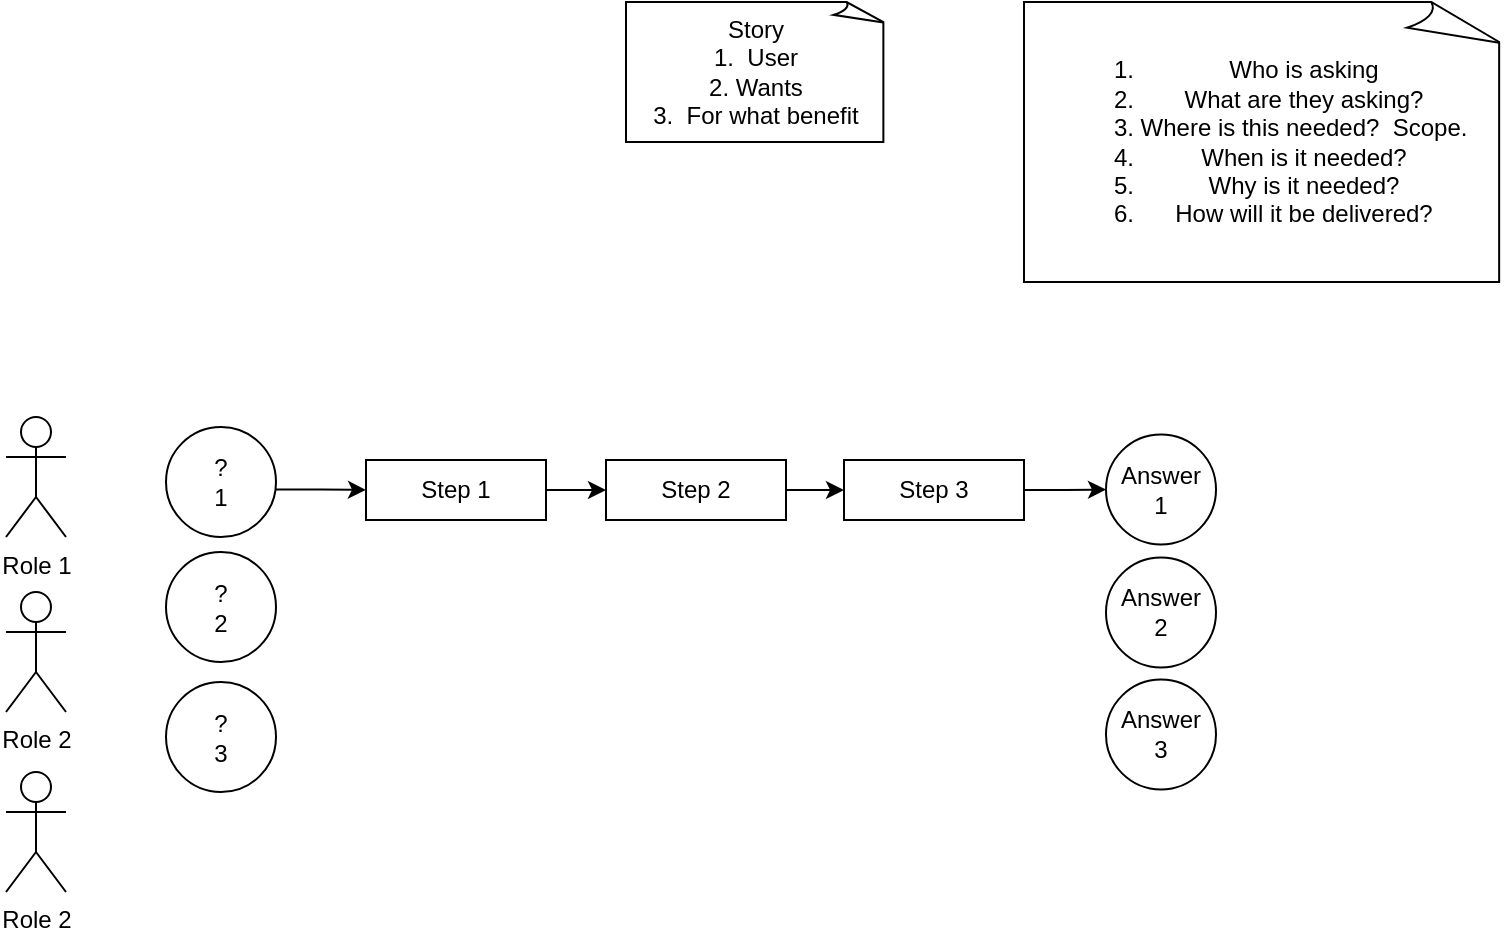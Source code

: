 <mxfile version="24.0.7" type="github" pages="2">
  <diagram name="Project Roles and Questions" id="mvEKeH33gYkc5exR3Xjp">
    <mxGraphModel dx="1462" dy="1708" grid="1" gridSize="10" guides="1" tooltips="1" connect="1" arrows="1" fold="1" page="1" pageScale="1" pageWidth="850" pageHeight="1100" math="0" shadow="0">
      <root>
        <mxCell id="0" />
        <mxCell id="1" parent="0" />
        <mxCell id="aAgDK6z0vsBKXwgvIZQg-9" style="edgeStyle=orthogonalEdgeStyle;rounded=0;orthogonalLoop=1;jettySize=auto;html=1;entryX=0;entryY=0.5;entryDx=0;entryDy=0;exitX=0.925;exitY=0.568;exitDx=0;exitDy=0;exitPerimeter=0;" parent="1" source="aAgDK6z0vsBKXwgvIZQg-12" target="aAgDK6z0vsBKXwgvIZQg-8" edge="1">
          <mxGeometry relative="1" as="geometry">
            <mxPoint x="190" y="225" as="sourcePoint" />
          </mxGeometry>
        </mxCell>
        <mxCell id="aAgDK6z0vsBKXwgvIZQg-13" style="edgeStyle=orthogonalEdgeStyle;rounded=0;orthogonalLoop=1;jettySize=auto;html=1;entryX=0;entryY=0.5;entryDx=0;entryDy=0;" parent="1" source="aAgDK6z0vsBKXwgvIZQg-8" target="aAgDK6z0vsBKXwgvIZQg-11" edge="1">
          <mxGeometry relative="1" as="geometry" />
        </mxCell>
        <mxCell id="aAgDK6z0vsBKXwgvIZQg-8" value="Step 1" style="rounded=0;whiteSpace=wrap;html=1;" parent="1" vertex="1">
          <mxGeometry x="230" y="214" width="90" height="30" as="geometry" />
        </mxCell>
        <mxCell id="aAgDK6z0vsBKXwgvIZQg-16" style="edgeStyle=orthogonalEdgeStyle;rounded=0;orthogonalLoop=1;jettySize=auto;html=1;" parent="1" source="aAgDK6z0vsBKXwgvIZQg-10" target="aAgDK6z0vsBKXwgvIZQg-27" edge="1">
          <mxGeometry relative="1" as="geometry">
            <mxPoint x="590" y="225" as="targetPoint" />
          </mxGeometry>
        </mxCell>
        <mxCell id="aAgDK6z0vsBKXwgvIZQg-10" value="Step 3" style="rounded=0;whiteSpace=wrap;html=1;" parent="1" vertex="1">
          <mxGeometry x="469" y="214" width="90" height="30" as="geometry" />
        </mxCell>
        <mxCell id="aAgDK6z0vsBKXwgvIZQg-14" style="edgeStyle=orthogonalEdgeStyle;rounded=0;orthogonalLoop=1;jettySize=auto;html=1;" parent="1" source="aAgDK6z0vsBKXwgvIZQg-11" target="aAgDK6z0vsBKXwgvIZQg-10" edge="1">
          <mxGeometry relative="1" as="geometry" />
        </mxCell>
        <mxCell id="aAgDK6z0vsBKXwgvIZQg-11" value="Step 2" style="rounded=0;whiteSpace=wrap;html=1;" parent="1" vertex="1">
          <mxGeometry x="350" y="214" width="90" height="30" as="geometry" />
        </mxCell>
        <mxCell id="aAgDK6z0vsBKXwgvIZQg-12" value="?&lt;br&gt;1" style="ellipse;whiteSpace=wrap;html=1;aspect=fixed;" parent="1" vertex="1">
          <mxGeometry x="130" y="197.5" width="55" height="55" as="geometry" />
        </mxCell>
        <mxCell id="aAgDK6z0vsBKXwgvIZQg-21" value="Role 2" style="shape=umlActor;verticalLabelPosition=bottom;verticalAlign=top;html=1;outlineConnect=0;" parent="1" vertex="1">
          <mxGeometry x="50" y="280" width="30" height="60" as="geometry" />
        </mxCell>
        <mxCell id="aAgDK6z0vsBKXwgvIZQg-22" value="Role 1" style="shape=umlActor;verticalLabelPosition=bottom;verticalAlign=top;html=1;outlineConnect=0;" parent="1" vertex="1">
          <mxGeometry x="50" y="192.5" width="30" height="60" as="geometry" />
        </mxCell>
        <mxCell id="aAgDK6z0vsBKXwgvIZQg-24" value="Role 2" style="shape=umlActor;verticalLabelPosition=bottom;verticalAlign=top;html=1;outlineConnect=0;" parent="1" vertex="1">
          <mxGeometry x="50" y="370" width="30" height="60" as="geometry" />
        </mxCell>
        <mxCell id="aAgDK6z0vsBKXwgvIZQg-25" value="?&lt;br&gt;2" style="ellipse;whiteSpace=wrap;html=1;aspect=fixed;" parent="1" vertex="1">
          <mxGeometry x="130" y="260" width="55" height="55" as="geometry" />
        </mxCell>
        <mxCell id="aAgDK6z0vsBKXwgvIZQg-26" value="?&lt;br&gt;3" style="ellipse;whiteSpace=wrap;html=1;aspect=fixed;" parent="1" vertex="1">
          <mxGeometry x="130" y="325" width="55" height="55" as="geometry" />
        </mxCell>
        <mxCell id="aAgDK6z0vsBKXwgvIZQg-27" value="Answer&lt;br&gt;1" style="ellipse;whiteSpace=wrap;html=1;aspect=fixed;" parent="1" vertex="1">
          <mxGeometry x="600" y="201.25" width="55" height="55" as="geometry" />
        </mxCell>
        <mxCell id="aAgDK6z0vsBKXwgvIZQg-28" value="Answer&lt;br&gt;2" style="ellipse;whiteSpace=wrap;html=1;aspect=fixed;" parent="1" vertex="1">
          <mxGeometry x="600" y="262.75" width="55" height="55" as="geometry" />
        </mxCell>
        <mxCell id="aAgDK6z0vsBKXwgvIZQg-29" value="Answer&lt;br&gt;3" style="ellipse;whiteSpace=wrap;html=1;aspect=fixed;" parent="1" vertex="1">
          <mxGeometry x="600" y="323.75" width="55" height="55" as="geometry" />
        </mxCell>
        <mxCell id="aAgDK6z0vsBKXwgvIZQg-30" value="Story&lt;br&gt;1.&amp;nbsp; User&lt;br&gt;2. Wants&lt;br&gt;3.&amp;nbsp; For what benefit" style="whiteSpace=wrap;html=1;shape=mxgraph.basic.document" parent="1" vertex="1">
          <mxGeometry x="360" y="-15" width="130" height="70" as="geometry" />
        </mxCell>
        <mxCell id="u2mxl_-AWD4z3qXQZF-H-1" value="&lt;ol&gt;&lt;li&gt;Who is asking&lt;/li&gt;&lt;li&gt;What are they asking?&lt;/li&gt;&lt;li&gt;Where is this needed?&amp;nbsp; Scope.&lt;/li&gt;&lt;li&gt;When is it needed?&lt;/li&gt;&lt;li&gt;Why is it needed?&lt;/li&gt;&lt;li&gt;How will it be delivered?&lt;/li&gt;&lt;/ol&gt;" style="whiteSpace=wrap;html=1;shape=mxgraph.basic.document" parent="1" vertex="1">
          <mxGeometry x="559" y="-15" width="240" height="140" as="geometry" />
        </mxCell>
      </root>
    </mxGraphModel>
  </diagram>
  <diagram id="Q7vRBFi5Mqy7PUZiT2t7" name="Reporting Process">
    <mxGraphModel dx="1026" dy="475" grid="1" gridSize="10" guides="1" tooltips="1" connect="1" arrows="1" fold="1" page="1" pageScale="1" pageWidth="850" pageHeight="1100" math="0" shadow="0">
      <root>
        <mxCell id="0" />
        <mxCell id="1" parent="0" />
        <mxCell id="yykyZ9t0gVlzGU83h76o-5" style="edgeStyle=orthogonalEdgeStyle;rounded=0;orthogonalLoop=1;jettySize=auto;html=1;" parent="1" source="yykyZ9t0gVlzGU83h76o-1" target="yykyZ9t0gVlzGU83h76o-4" edge="1">
          <mxGeometry relative="1" as="geometry" />
        </mxCell>
        <mxCell id="yykyZ9t0gVlzGU83h76o-1" value="car_prices.csv" style="shape=document;whiteSpace=wrap;html=1;boundedLbl=1;" parent="1" vertex="1">
          <mxGeometry x="20" y="140" width="120" height="80" as="geometry" />
        </mxCell>
        <mxCell id="yykyZ9t0gVlzGU83h76o-9" style="edgeStyle=orthogonalEdgeStyle;rounded=0;orthogonalLoop=1;jettySize=auto;html=1;" parent="1" source="yykyZ9t0gVlzGU83h76o-2" target="yykyZ9t0gVlzGU83h76o-6" edge="1">
          <mxGeometry relative="1" as="geometry" />
        </mxCell>
        <mxCell id="yykyZ9t0gVlzGU83h76o-2" value="all-vehicles-models.csv" style="shape=document;whiteSpace=wrap;html=1;boundedLbl=1;" parent="1" vertex="1">
          <mxGeometry x="20" y="280" width="120" height="80" as="geometry" />
        </mxCell>
        <mxCell id="yykyZ9t0gVlzGU83h76o-14" style="edgeStyle=orthogonalEdgeStyle;rounded=0;orthogonalLoop=1;jettySize=auto;html=1;" parent="1" source="yykyZ9t0gVlzGU83h76o-4" target="yykyZ9t0gVlzGU83h76o-11" edge="1">
          <mxGeometry relative="1" as="geometry" />
        </mxCell>
        <mxCell id="yykyZ9t0gVlzGU83h76o-4" value="Notebook for Cleaning - &quot;Car Sales&quot;" style="shape=process;whiteSpace=wrap;html=1;backgroundOutline=1;" parent="1" vertex="1">
          <mxGeometry x="190" y="150" width="120" height="60" as="geometry" />
        </mxCell>
        <mxCell id="yykyZ9t0gVlzGU83h76o-15" style="edgeStyle=orthogonalEdgeStyle;rounded=0;orthogonalLoop=1;jettySize=auto;html=1;" parent="1" source="yykyZ9t0gVlzGU83h76o-6" target="yykyZ9t0gVlzGU83h76o-12" edge="1">
          <mxGeometry relative="1" as="geometry" />
        </mxCell>
        <mxCell id="yykyZ9t0gVlzGU83h76o-6" value="Notebook for Cleaning - &quot;Car Attributes&quot;" style="shape=process;whiteSpace=wrap;html=1;backgroundOutline=1;" parent="1" vertex="1">
          <mxGeometry x="180" y="290" width="120" height="60" as="geometry" />
        </mxCell>
        <mxCell id="vnBtziSw6Kd0B-aHEHfN-1" style="edgeStyle=orthogonalEdgeStyle;rounded=0;orthogonalLoop=1;jettySize=auto;html=1;entryX=0;entryY=0.5;entryDx=0;entryDy=0;" parent="1" source="yykyZ9t0gVlzGU83h76o-11" target="yykyZ9t0gVlzGU83h76o-17" edge="1">
          <mxGeometry relative="1" as="geometry" />
        </mxCell>
        <mxCell id="yykyZ9t0gVlzGU83h76o-11" value="clean_car_prices.csv" style="shape=document;whiteSpace=wrap;html=1;boundedLbl=1;" parent="1" vertex="1">
          <mxGeometry x="350" y="145" width="130" height="80" as="geometry" />
        </mxCell>
        <mxCell id="yykyZ9t0gVlzGU83h76o-18" style="edgeStyle=orthogonalEdgeStyle;rounded=0;orthogonalLoop=1;jettySize=auto;html=1;entryX=-0.041;entryY=0.617;entryDx=0;entryDy=0;entryPerimeter=0;" parent="1" source="yykyZ9t0gVlzGU83h76o-12" target="yykyZ9t0gVlzGU83h76o-17" edge="1">
          <mxGeometry relative="1" as="geometry" />
        </mxCell>
        <mxCell id="yykyZ9t0gVlzGU83h76o-12" value="clean_all_vehicles_models" style="shape=document;whiteSpace=wrap;html=1;boundedLbl=1;" parent="1" vertex="1">
          <mxGeometry x="340" y="275" width="170" height="80" as="geometry" />
        </mxCell>
        <mxCell id="vnBtziSw6Kd0B-aHEHfN-17" style="edgeStyle=orthogonalEdgeStyle;rounded=0;orthogonalLoop=1;jettySize=auto;html=1;exitX=0.958;exitY=0.367;exitDx=0;exitDy=0;exitPerimeter=0;" parent="1" source="yykyZ9t0gVlzGU83h76o-17" target="vnBtziSw6Kd0B-aHEHfN-16" edge="1">
          <mxGeometry relative="1" as="geometry" />
        </mxCell>
        <mxCell id="yykyZ9t0gVlzGU83h76o-17" value="Merge Notebook = &quot;Merge Sales with Attributes&quot;" style="shape=process;whiteSpace=wrap;html=1;backgroundOutline=1;" parent="1" vertex="1">
          <mxGeometry x="560" y="225" width="170" height="60" as="geometry" />
        </mxCell>
        <mxCell id="yykyZ9t0gVlzGU83h76o-30" style="edgeStyle=orthogonalEdgeStyle;rounded=0;orthogonalLoop=1;jettySize=auto;html=1;" parent="1" source="yykyZ9t0gVlzGU83h76o-19" target="yykyZ9t0gVlzGU83h76o-25" edge="1">
          <mxGeometry relative="1" as="geometry" />
        </mxCell>
        <mxCell id="yykyZ9t0gVlzGU83h76o-19" value="Notebook for Analysis 1" style="shape=process;whiteSpace=wrap;html=1;backgroundOutline=1;" parent="1" vertex="1">
          <mxGeometry x="960" y="60" width="120" height="60" as="geometry" />
        </mxCell>
        <mxCell id="yykyZ9t0gVlzGU83h76o-31" style="edgeStyle=orthogonalEdgeStyle;rounded=0;orthogonalLoop=1;jettySize=auto;html=1;" parent="1" source="yykyZ9t0gVlzGU83h76o-20" target="yykyZ9t0gVlzGU83h76o-29" edge="1">
          <mxGeometry relative="1" as="geometry" />
        </mxCell>
        <mxCell id="yykyZ9t0gVlzGU83h76o-20" value="Notebook for Analysis 2" style="shape=process;whiteSpace=wrap;html=1;backgroundOutline=1;" parent="1" vertex="1">
          <mxGeometry x="960" y="140" width="120" height="60" as="geometry" />
        </mxCell>
        <mxCell id="yykyZ9t0gVlzGU83h76o-32" style="edgeStyle=orthogonalEdgeStyle;rounded=0;orthogonalLoop=1;jettySize=auto;html=1;" parent="1" source="yykyZ9t0gVlzGU83h76o-21" target="yykyZ9t0gVlzGU83h76o-28" edge="1">
          <mxGeometry relative="1" as="geometry" />
        </mxCell>
        <mxCell id="yykyZ9t0gVlzGU83h76o-21" value="Notebook for Analysis 3" style="shape=process;whiteSpace=wrap;html=1;backgroundOutline=1;" parent="1" vertex="1">
          <mxGeometry x="960" y="220" width="120" height="60" as="geometry" />
        </mxCell>
        <mxCell id="vnBtziSw6Kd0B-aHEHfN-11" style="edgeStyle=orthogonalEdgeStyle;rounded=0;orthogonalLoop=1;jettySize=auto;html=1;entryX=0.5;entryY=0;entryDx=0;entryDy=0;" parent="1" source="yykyZ9t0gVlzGU83h76o-25" target="vnBtziSw6Kd0B-aHEHfN-10" edge="1">
          <mxGeometry relative="1" as="geometry" />
        </mxCell>
        <mxCell id="yykyZ9t0gVlzGU83h76o-25" value="Findings 1" style="shape=document;whiteSpace=wrap;html=1;boundedLbl=1;" parent="1" vertex="1">
          <mxGeometry x="1120" y="65" width="120" height="50" as="geometry" />
        </mxCell>
        <mxCell id="vnBtziSw6Kd0B-aHEHfN-13" style="edgeStyle=orthogonalEdgeStyle;rounded=0;orthogonalLoop=1;jettySize=auto;html=1;" parent="1" source="yykyZ9t0gVlzGU83h76o-28" target="vnBtziSw6Kd0B-aHEHfN-10" edge="1">
          <mxGeometry relative="1" as="geometry" />
        </mxCell>
        <mxCell id="yykyZ9t0gVlzGU83h76o-28" value="Findings 3" style="shape=document;whiteSpace=wrap;html=1;boundedLbl=1;" parent="1" vertex="1">
          <mxGeometry x="1130" y="225" width="120" height="50" as="geometry" />
        </mxCell>
        <mxCell id="vnBtziSw6Kd0B-aHEHfN-12" style="edgeStyle=orthogonalEdgeStyle;rounded=0;orthogonalLoop=1;jettySize=auto;html=1;entryX=0;entryY=0.5;entryDx=0;entryDy=0;" parent="1" source="yykyZ9t0gVlzGU83h76o-29" target="vnBtziSw6Kd0B-aHEHfN-10" edge="1">
          <mxGeometry relative="1" as="geometry" />
        </mxCell>
        <mxCell id="yykyZ9t0gVlzGU83h76o-29" value="Findings 2" style="shape=document;whiteSpace=wrap;html=1;boundedLbl=1;" parent="1" vertex="1">
          <mxGeometry x="1120" y="145" width="120" height="50" as="geometry" />
        </mxCell>
        <mxCell id="vnBtziSw6Kd0B-aHEHfN-2" style="edgeStyle=orthogonalEdgeStyle;rounded=0;orthogonalLoop=1;jettySize=auto;html=1;" parent="1" source="vnBtziSw6Kd0B-aHEHfN-3" target="vnBtziSw6Kd0B-aHEHfN-4" edge="1">
          <mxGeometry relative="1" as="geometry" />
        </mxCell>
        <mxCell id="vnBtziSw6Kd0B-aHEHfN-3" value="Notebook for Analysis 4" style="shape=process;whiteSpace=wrap;html=1;backgroundOutline=1;" parent="1" vertex="1">
          <mxGeometry x="960" y="300" width="120" height="60" as="geometry" />
        </mxCell>
        <mxCell id="vnBtziSw6Kd0B-aHEHfN-14" style="edgeStyle=orthogonalEdgeStyle;rounded=0;orthogonalLoop=1;jettySize=auto;html=1;entryX=0;entryY=0.5;entryDx=0;entryDy=0;" parent="1" source="vnBtziSw6Kd0B-aHEHfN-4" target="vnBtziSw6Kd0B-aHEHfN-10" edge="1">
          <mxGeometry relative="1" as="geometry" />
        </mxCell>
        <mxCell id="vnBtziSw6Kd0B-aHEHfN-4" value="Findings 4" style="shape=document;whiteSpace=wrap;html=1;boundedLbl=1;" parent="1" vertex="1">
          <mxGeometry x="1130" y="305" width="120" height="50" as="geometry" />
        </mxCell>
        <mxCell id="vnBtziSw6Kd0B-aHEHfN-5" style="edgeStyle=orthogonalEdgeStyle;rounded=0;orthogonalLoop=1;jettySize=auto;html=1;" parent="1" source="vnBtziSw6Kd0B-aHEHfN-6" target="vnBtziSw6Kd0B-aHEHfN-7" edge="1">
          <mxGeometry relative="1" as="geometry" />
        </mxCell>
        <mxCell id="vnBtziSw6Kd0B-aHEHfN-6" value="Notebook for Analysis 5" style="shape=process;whiteSpace=wrap;html=1;backgroundOutline=1;" parent="1" vertex="1">
          <mxGeometry x="960" y="380" width="120" height="60" as="geometry" />
        </mxCell>
        <mxCell id="vnBtziSw6Kd0B-aHEHfN-15" style="edgeStyle=orthogonalEdgeStyle;rounded=0;orthogonalLoop=1;jettySize=auto;html=1;entryX=0.5;entryY=1;entryDx=0;entryDy=0;" parent="1" source="vnBtziSw6Kd0B-aHEHfN-7" target="vnBtziSw6Kd0B-aHEHfN-10" edge="1">
          <mxGeometry relative="1" as="geometry" />
        </mxCell>
        <mxCell id="vnBtziSw6Kd0B-aHEHfN-7" value="Findings 5" style="shape=document;whiteSpace=wrap;html=1;boundedLbl=1;" parent="1" vertex="1">
          <mxGeometry x="1130" y="385" width="120" height="50" as="geometry" />
        </mxCell>
        <mxCell id="vnBtziSw6Kd0B-aHEHfN-10" value="Presentation" style="shape=process;whiteSpace=wrap;html=1;backgroundOutline=1;" parent="1" vertex="1">
          <mxGeometry x="1360" y="215" width="120" height="60" as="geometry" />
        </mxCell>
        <mxCell id="vnBtziSw6Kd0B-aHEHfN-19" style="edgeStyle=orthogonalEdgeStyle;rounded=0;orthogonalLoop=1;jettySize=auto;html=1;entryX=0;entryY=0.75;entryDx=0;entryDy=0;" parent="1" source="vnBtziSw6Kd0B-aHEHfN-16" target="vnBtziSw6Kd0B-aHEHfN-6" edge="1">
          <mxGeometry relative="1" as="geometry" />
        </mxCell>
        <mxCell id="vnBtziSw6Kd0B-aHEHfN-21" style="edgeStyle=orthogonalEdgeStyle;rounded=0;orthogonalLoop=1;jettySize=auto;html=1;" parent="1" source="vnBtziSw6Kd0B-aHEHfN-16" target="yykyZ9t0gVlzGU83h76o-21" edge="1">
          <mxGeometry relative="1" as="geometry" />
        </mxCell>
        <mxCell id="vnBtziSw6Kd0B-aHEHfN-22" style="edgeStyle=orthogonalEdgeStyle;rounded=0;orthogonalLoop=1;jettySize=auto;html=1;entryX=0;entryY=0.75;entryDx=0;entryDy=0;" parent="1" source="vnBtziSw6Kd0B-aHEHfN-16" target="yykyZ9t0gVlzGU83h76o-20" edge="1">
          <mxGeometry relative="1" as="geometry" />
        </mxCell>
        <mxCell id="vnBtziSw6Kd0B-aHEHfN-16" value="car_sales_and_attributes" style="shape=document;whiteSpace=wrap;html=1;boundedLbl=1;" parent="1" vertex="1">
          <mxGeometry x="800" y="215" width="80" height="80" as="geometry" />
        </mxCell>
        <mxCell id="vnBtziSw6Kd0B-aHEHfN-18" style="edgeStyle=orthogonalEdgeStyle;rounded=0;orthogonalLoop=1;jettySize=auto;html=1;entryX=-0.008;entryY=0.617;entryDx=0;entryDy=0;entryPerimeter=0;" parent="1" source="vnBtziSw6Kd0B-aHEHfN-16" target="yykyZ9t0gVlzGU83h76o-19" edge="1">
          <mxGeometry relative="1" as="geometry" />
        </mxCell>
        <mxCell id="vnBtziSw6Kd0B-aHEHfN-20" style="edgeStyle=orthogonalEdgeStyle;rounded=0;orthogonalLoop=1;jettySize=auto;html=1;entryX=0;entryY=0.617;entryDx=0;entryDy=0;entryPerimeter=0;" parent="1" source="vnBtziSw6Kd0B-aHEHfN-16" target="vnBtziSw6Kd0B-aHEHfN-3" edge="1">
          <mxGeometry relative="1" as="geometry" />
        </mxCell>
        <mxCell id="vnBtziSw6Kd0B-aHEHfN-23" value="Markdown File/Readme" style="shape=document;whiteSpace=wrap;html=1;boundedLbl=1;" parent="1" vertex="1">
          <mxGeometry x="710" y="380" width="120" height="80" as="geometry" />
        </mxCell>
        <mxCell id="6xT85Co9iZdxXbjixFd3-1" value="File" style="shape=document;whiteSpace=wrap;html=1;boundedLbl=1;" vertex="1" parent="1">
          <mxGeometry x="10" y="10" width="60" height="40" as="geometry" />
        </mxCell>
        <mxCell id="6xT85Co9iZdxXbjixFd3-2" value="Notebook" style="shape=process;whiteSpace=wrap;html=1;backgroundOutline=1;" vertex="1" parent="1">
          <mxGeometry x="90" y="10" width="90" height="30" as="geometry" />
        </mxCell>
      </root>
    </mxGraphModel>
  </diagram>
</mxfile>
